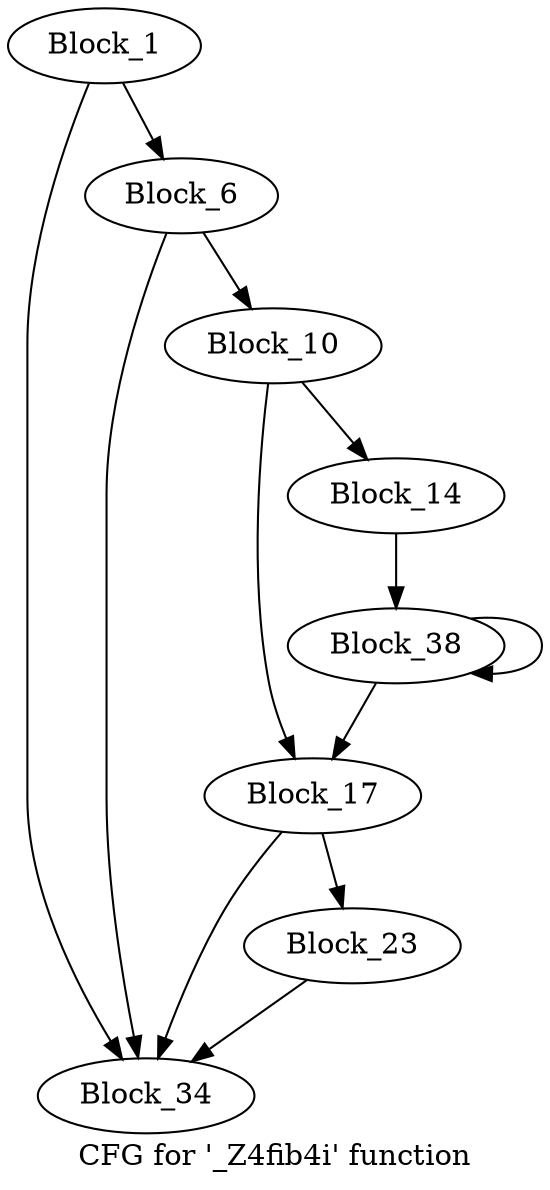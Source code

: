 digraph "CFG for '_Z4fib4i' function" {
	label="CFG for '_Z4fib4i' function";

	block_1 [label="Block_1"];
	block_1:s0 -> block_34;
	block_1:s1 -> block_6;
	block_6 [label="Block_6"];
	block_6:s0 -> block_34;
	block_6:s1 -> block_10;
	block_10 [label="Block_10"];
	block_10:s0 -> block_17;
	block_10:s1 -> block_14;
	block_14 [label="Block_14"];
	block_14 -> block_38;
	block_17 [label="Block_17"];
	block_17:s0 -> block_34;
	block_17:s1 -> block_23;
	block_23 [label="Block_23"];
	block_23 -> block_34;
	block_34 [label="Block_34"];
	block_38 [label="Block_38"];
	block_38:s0 -> block_17;
	block_38:s1 -> block_38;
}
